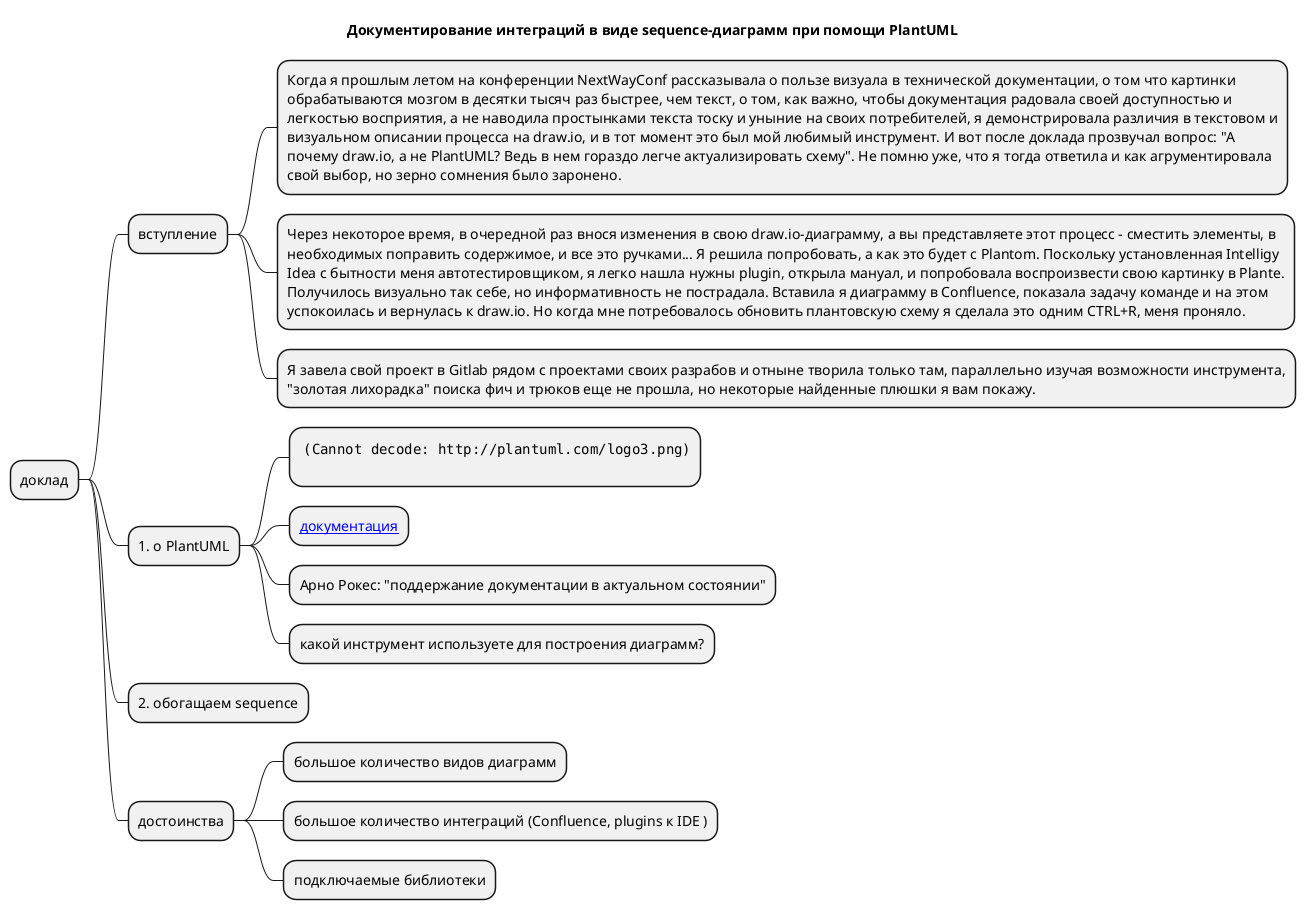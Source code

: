 @startmindmap
'https://plantuml.com/mindmap-diagram
skinparam wrapWidth 1000

title Документирование интеграций в виде sequence-диаграмм при помощи PlantUML

* доклад
** вступление
*** Когда я прошлым летом на конференции NextWayConf рассказывала о пользе визуала в технической документации, о том что картинки обрабатываются мозгом в десятки тысяч раз быстрее, чем текст, о том, как важно, чтобы документация радовала своей доступностью и легкостью восприятия, а не наводила простынками текста тоску и уныние на своих потребителей, я демонстрировала различия в текстовом и визуальном описании процесса на draw.io, и в тот момент это был мой любимый инструмент. И вот после доклада прозвучал вопрос: "А почему draw.io, а не PlantUML? Ведь в нем гораздо легче актуализировать схему". Не помню уже, что я тогда ответила и как агрументировала свой выбор, но зерно сомнения было заронено.
***  Через некоторое время, в очередной раз внося изменения в свою draw.io-диаграмму, а вы представляете этот процесс - сместить элементы, в необходимых поправить содержимое, и все это ручками... Я решила попробовать, а как это будет с Plantom. Поскольку установленная Intelligy Idea с бытности меня автотестировщиком, я легко нашла нужны plugin, открыла мануал, и попробовала воспроизвести свою картинку в Plante. Получилось визуально так себе, но информативность не пострадала. Вставила я диаграмму в Confluence, показала задачу команде и на этом успокоилась и вернулась к draw.io. Но когда мне потребовалось обновить плантовскую схему я сделала это одним CTRL+R, меня проняло.
*** Я завела свой проект в Gitlab рядом с проектами своих разрабов и отныне творила только там, параллельно изучая возможности инструмента, "золотая лихорадка" поиска фич и трюков еще не прошла, но некоторые найденные плюшки я вам покажу.
** 1. o PlantUML
***: <img:http://plantuml.com/logo3.png{scale=0.5}>
;
*** [[https://plantuml.com/ru/ документация]]
*** Арно Рокес: "поддержание документации в актуальном состоянии"
*** какой инструмент используете для построения диаграмм?
** 2. обогащаем sequence
'** 3. обзор аналогов
'*** Mermaid - написан на JavaScript
'****: <img:vscode.png>
';
'*** PlantUML - написан на Java
'****: <img:idea.png>
';
'****: <img:vscode.png>
';


** достоинства
*** большое количество видов диаграмм
*** большое количество интеграций (Confluence, plugins к IDE )
*** подключаемые библиотеки


@endmindmap
